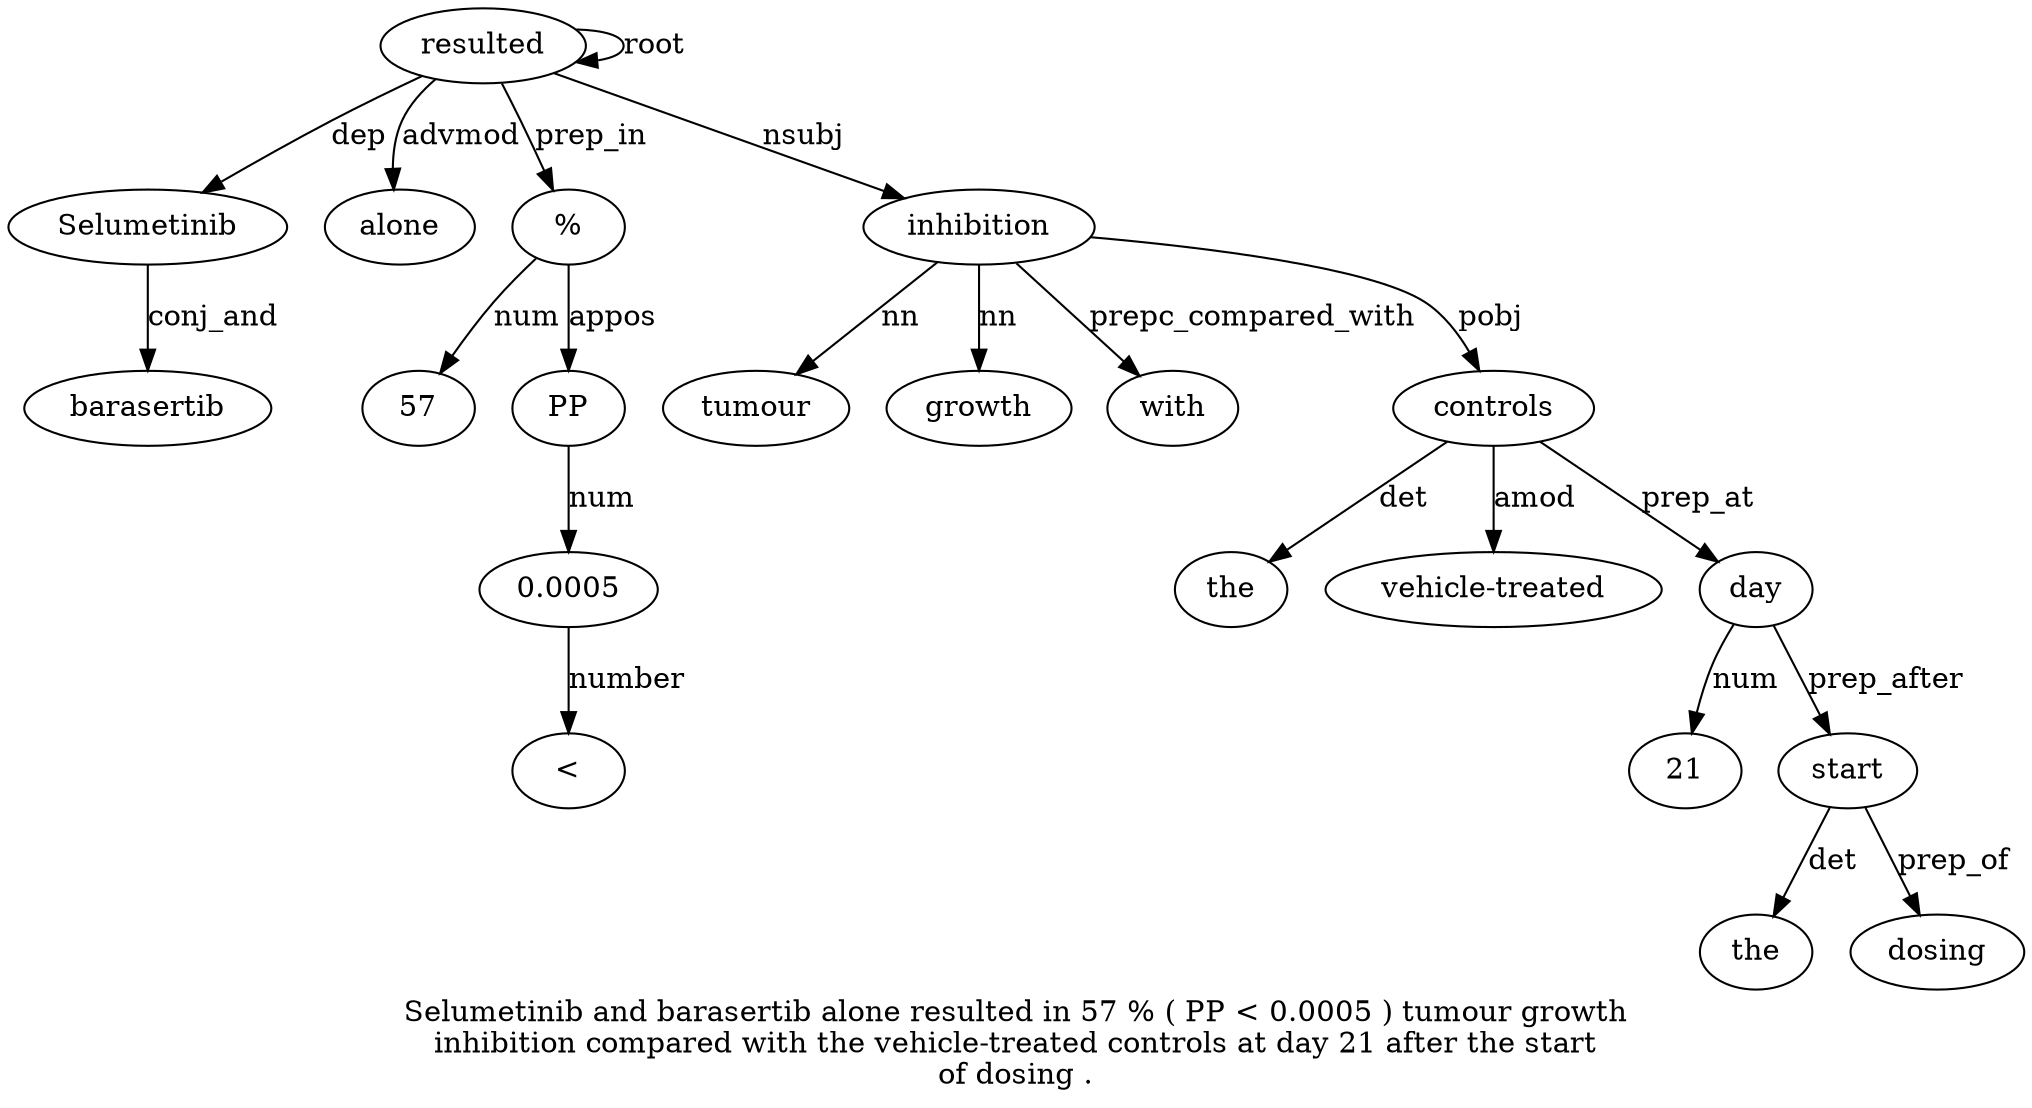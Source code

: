 digraph "Selumetinib and barasertib alone resulted in 57 % ( PP < 0.0005 ) tumour growth inhibition compared with the vehicle-treated controls at day 21 after the start of dosing ." {
label="Selumetinib and barasertib alone resulted in 57 % ( PP < 0.0005 ) tumour growth
inhibition compared with the vehicle-treated controls at day 21 after the start
of dosing .";
resulted5 [style=filled, fillcolor=white, label=resulted];
Selumetinib1 [style=filled, fillcolor=white, label=Selumetinib];
resulted5 -> Selumetinib1  [label=dep];
barasertib3 [style=filled, fillcolor=white, label=barasertib];
Selumetinib1 -> barasertib3  [label=conj_and];
alone4 [style=filled, fillcolor=white, label=alone];
resulted5 -> alone4  [label=advmod];
resulted5 -> resulted5  [label=root];
"%8" [style=filled, fillcolor=white, label="%"];
57 [style=filled, fillcolor=white, label=57];
"%8" -> 57  [label=num];
resulted5 -> "%8"  [label=prep_in];
PP10 [style=filled, fillcolor=white, label=PP];
"%8" -> PP10  [label=appos];
"0.000512" [style=filled, fillcolor=white, label="0.0005"];
"<11" [style=filled, fillcolor=white, label="<"];
"0.000512" -> "<11"  [label=number];
PP10 -> "0.000512"  [label=num];
inhibition16 [style=filled, fillcolor=white, label=inhibition];
tumour14 [style=filled, fillcolor=white, label=tumour];
inhibition16 -> tumour14  [label=nn];
growth15 [style=filled, fillcolor=white, label=growth];
inhibition16 -> growth15  [label=nn];
resulted5 -> inhibition16  [label=nsubj];
with18 [style=filled, fillcolor=white, label=with];
inhibition16 -> with18  [label=prepc_compared_with];
controls21 [style=filled, fillcolor=white, label=controls];
the19 [style=filled, fillcolor=white, label=the];
controls21 -> the19  [label=det];
"vehicle-treated20" [style=filled, fillcolor=white, label="vehicle-treated"];
controls21 -> "vehicle-treated20"  [label=amod];
inhibition16 -> controls21  [label=pobj];
day23 [style=filled, fillcolor=white, label=day];
controls21 -> day23  [label=prep_at];
2124 [style=filled, fillcolor=white, label=21];
day23 -> 2124  [label=num];
start27 [style=filled, fillcolor=white, label=start];
the26 [style=filled, fillcolor=white, label=the];
start27 -> the26  [label=det];
day23 -> start27  [label=prep_after];
dosing29 [style=filled, fillcolor=white, label=dosing];
start27 -> dosing29  [label=prep_of];
}
